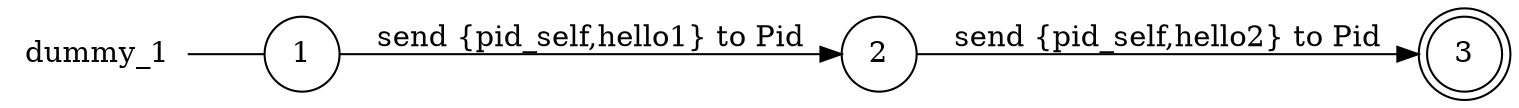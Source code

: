 digraph dummy_1 {
	rankdir="LR";
	n_0 [label="dummy_1", shape="plaintext"];
	n_1 [id="1", shape=circle, label="1"];
	n_0 -> n_1 [arrowhead=none];
	n_2 [id="2", shape=circle, label="2"];
	n_3 [id="3", shape=doublecircle, label="3"];

	n_2 -> n_3 [id="[$e|0]", label="send {pid_self,hello2} to Pid"];
	n_1 -> n_2 [id="[$e|1]", label="send {pid_self,hello1} to Pid"];
}
